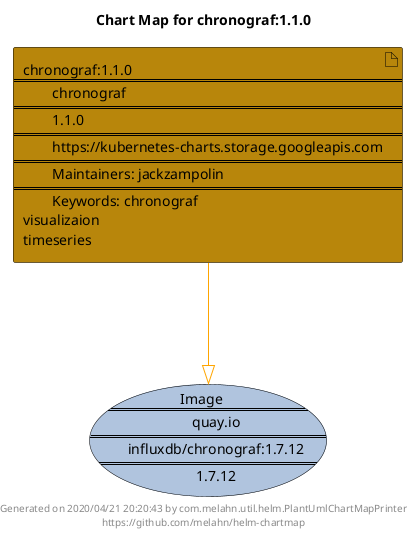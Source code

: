 @startuml
skinparam linetype ortho
skinparam backgroundColor white
skinparam usecaseBorderColor black
skinparam usecaseArrowColor LightSlateGray
skinparam artifactBorderColor black
skinparam artifactArrowColor LightSlateGray

title Chart Map for chronograf:1.1.0

'There is one referenced Helm Chart
artifact "chronograf:1.1.0\n====\n\tchronograf\n====\n\t1.1.0\n====\n\thttps://kubernetes-charts.storage.googleapis.com\n====\n\tMaintainers: jackzampolin\n====\n\tKeywords: chronograf\nvisualizaion\ntimeseries" as chronograf_1_1_0 #DarkGoldenRod

'There is one referenced Docker Image
usecase "Image\n====\n\tquay.io\n====\n\tinfluxdb/chronograf:1.7.12\n====\n\t1.7.12" as quay_io_influxdb_chronograf_1_7_12 #LightSteelBlue

'Chart Dependencies
chronograf_1_1_0--[#orange]-|>quay_io_influxdb_chronograf_1_7_12

center footer Generated on 2020/04/21 20:20:43 by com.melahn.util.helm.PlantUmlChartMapPrinter\nhttps://github.com/melahn/helm-chartmap
@enduml
